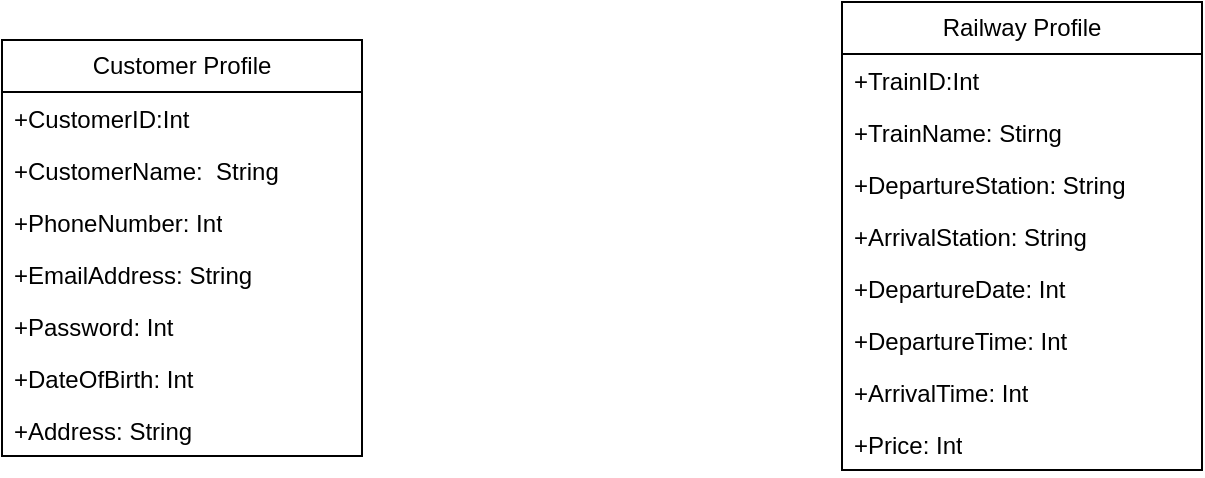 <mxfile version="24.8.8">
  <diagram name="Page-1" id="2ca16b54-16f6-2749-3443-fa8db7711227">
    <mxGraphModel dx="1238" dy="754" grid="1" gridSize="10" guides="1" tooltips="1" connect="1" arrows="1" fold="1" page="1" pageScale="1" pageWidth="1100" pageHeight="850" background="none" math="0" shadow="0">
      <root>
        <mxCell id="0" />
        <mxCell id="1" parent="0" />
        <mxCell id="_UUl5sIxdFlg-J7iK4EU-1" value="Customer Profile" style="swimlane;fontStyle=0;childLayout=stackLayout;horizontal=1;startSize=26;fillColor=none;horizontalStack=0;resizeParent=1;resizeParentMax=0;resizeLast=0;collapsible=1;marginBottom=0;whiteSpace=wrap;html=1;" vertex="1" parent="1">
          <mxGeometry x="150" y="210" width="180" height="208" as="geometry" />
        </mxCell>
        <mxCell id="_UUl5sIxdFlg-J7iK4EU-2" value="+CustomerID:Int" style="text;strokeColor=none;fillColor=none;align=left;verticalAlign=top;spacingLeft=4;spacingRight=4;overflow=hidden;rotatable=0;points=[[0,0.5],[1,0.5]];portConstraint=eastwest;whiteSpace=wrap;html=1;" vertex="1" parent="_UUl5sIxdFlg-J7iK4EU-1">
          <mxGeometry y="26" width="180" height="26" as="geometry" />
        </mxCell>
        <mxCell id="_UUl5sIxdFlg-J7iK4EU-3" value="&lt;span style=&quot;background-color: initial;&quot;&gt;+CustomerName:&amp;nbsp; String&lt;/span&gt;" style="text;strokeColor=none;fillColor=none;align=left;verticalAlign=top;spacingLeft=4;spacingRight=4;overflow=hidden;rotatable=0;points=[[0,0.5],[1,0.5]];portConstraint=eastwest;whiteSpace=wrap;html=1;" vertex="1" parent="_UUl5sIxdFlg-J7iK4EU-1">
          <mxGeometry y="52" width="180" height="26" as="geometry" />
        </mxCell>
        <mxCell id="_UUl5sIxdFlg-J7iK4EU-4" value="+PhoneNumber: Int" style="text;strokeColor=none;fillColor=none;align=left;verticalAlign=top;spacingLeft=4;spacingRight=4;overflow=hidden;rotatable=0;points=[[0,0.5],[1,0.5]];portConstraint=eastwest;whiteSpace=wrap;html=1;" vertex="1" parent="_UUl5sIxdFlg-J7iK4EU-1">
          <mxGeometry y="78" width="180" height="26" as="geometry" />
        </mxCell>
        <mxCell id="_UUl5sIxdFlg-J7iK4EU-5" value="+EmailAddress: String" style="text;strokeColor=none;fillColor=none;align=left;verticalAlign=top;spacingLeft=4;spacingRight=4;overflow=hidden;rotatable=0;points=[[0,0.5],[1,0.5]];portConstraint=eastwest;whiteSpace=wrap;html=1;" vertex="1" parent="_UUl5sIxdFlg-J7iK4EU-1">
          <mxGeometry y="104" width="180" height="26" as="geometry" />
        </mxCell>
        <mxCell id="_UUl5sIxdFlg-J7iK4EU-6" value="+Password: Int" style="text;strokeColor=none;fillColor=none;align=left;verticalAlign=top;spacingLeft=4;spacingRight=4;overflow=hidden;rotatable=0;points=[[0,0.5],[1,0.5]];portConstraint=eastwest;whiteSpace=wrap;html=1;" vertex="1" parent="_UUl5sIxdFlg-J7iK4EU-1">
          <mxGeometry y="130" width="180" height="26" as="geometry" />
        </mxCell>
        <mxCell id="_UUl5sIxdFlg-J7iK4EU-7" value="+DateOfBirth: Int" style="text;strokeColor=none;fillColor=none;align=left;verticalAlign=top;spacingLeft=4;spacingRight=4;overflow=hidden;rotatable=0;points=[[0,0.5],[1,0.5]];portConstraint=eastwest;whiteSpace=wrap;html=1;" vertex="1" parent="_UUl5sIxdFlg-J7iK4EU-1">
          <mxGeometry y="156" width="180" height="26" as="geometry" />
        </mxCell>
        <mxCell id="_UUl5sIxdFlg-J7iK4EU-8" value="+Address: String" style="text;strokeColor=none;fillColor=none;align=left;verticalAlign=top;spacingLeft=4;spacingRight=4;overflow=hidden;rotatable=0;points=[[0,0.5],[1,0.5]];portConstraint=eastwest;whiteSpace=wrap;html=1;" vertex="1" parent="_UUl5sIxdFlg-J7iK4EU-1">
          <mxGeometry y="182" width="180" height="26" as="geometry" />
        </mxCell>
        <mxCell id="_UUl5sIxdFlg-J7iK4EU-9" value="Railway Profile" style="swimlane;fontStyle=0;childLayout=stackLayout;horizontal=1;startSize=26;fillColor=none;horizontalStack=0;resizeParent=1;resizeParentMax=0;resizeLast=0;collapsible=1;marginBottom=0;whiteSpace=wrap;html=1;" vertex="1" parent="1">
          <mxGeometry x="570" y="191" width="180" height="234" as="geometry" />
        </mxCell>
        <mxCell id="_UUl5sIxdFlg-J7iK4EU-10" value="+TrainID:Int" style="text;strokeColor=none;fillColor=none;align=left;verticalAlign=top;spacingLeft=4;spacingRight=4;overflow=hidden;rotatable=0;points=[[0,0.5],[1,0.5]];portConstraint=eastwest;whiteSpace=wrap;html=1;" vertex="1" parent="_UUl5sIxdFlg-J7iK4EU-9">
          <mxGeometry y="26" width="180" height="26" as="geometry" />
        </mxCell>
        <mxCell id="_UUl5sIxdFlg-J7iK4EU-11" value="&lt;span style=&quot;background-color: initial;&quot;&gt;+TrainName: Stirng&lt;/span&gt;" style="text;strokeColor=none;fillColor=none;align=left;verticalAlign=top;spacingLeft=4;spacingRight=4;overflow=hidden;rotatable=0;points=[[0,0.5],[1,0.5]];portConstraint=eastwest;whiteSpace=wrap;html=1;" vertex="1" parent="_UUl5sIxdFlg-J7iK4EU-9">
          <mxGeometry y="52" width="180" height="26" as="geometry" />
        </mxCell>
        <mxCell id="_UUl5sIxdFlg-J7iK4EU-12" value="+DepartureStation: String" style="text;strokeColor=none;fillColor=none;align=left;verticalAlign=top;spacingLeft=4;spacingRight=4;overflow=hidden;rotatable=0;points=[[0,0.5],[1,0.5]];portConstraint=eastwest;whiteSpace=wrap;html=1;" vertex="1" parent="_UUl5sIxdFlg-J7iK4EU-9">
          <mxGeometry y="78" width="180" height="26" as="geometry" />
        </mxCell>
        <mxCell id="_UUl5sIxdFlg-J7iK4EU-13" value="+ArrivalStation: String" style="text;strokeColor=none;fillColor=none;align=left;verticalAlign=top;spacingLeft=4;spacingRight=4;overflow=hidden;rotatable=0;points=[[0,0.5],[1,0.5]];portConstraint=eastwest;whiteSpace=wrap;html=1;" vertex="1" parent="_UUl5sIxdFlg-J7iK4EU-9">
          <mxGeometry y="104" width="180" height="26" as="geometry" />
        </mxCell>
        <mxCell id="_UUl5sIxdFlg-J7iK4EU-14" value="+DepartureDate: Int" style="text;strokeColor=none;fillColor=none;align=left;verticalAlign=top;spacingLeft=4;spacingRight=4;overflow=hidden;rotatable=0;points=[[0,0.5],[1,0.5]];portConstraint=eastwest;whiteSpace=wrap;html=1;" vertex="1" parent="_UUl5sIxdFlg-J7iK4EU-9">
          <mxGeometry y="130" width="180" height="26" as="geometry" />
        </mxCell>
        <mxCell id="_UUl5sIxdFlg-J7iK4EU-15" value="+DepartureTime: Int" style="text;strokeColor=none;fillColor=none;align=left;verticalAlign=top;spacingLeft=4;spacingRight=4;overflow=hidden;rotatable=0;points=[[0,0.5],[1,0.5]];portConstraint=eastwest;whiteSpace=wrap;html=1;" vertex="1" parent="_UUl5sIxdFlg-J7iK4EU-9">
          <mxGeometry y="156" width="180" height="26" as="geometry" />
        </mxCell>
        <mxCell id="_UUl5sIxdFlg-J7iK4EU-16" value="+ArrivalTime: Int" style="text;strokeColor=none;fillColor=none;align=left;verticalAlign=top;spacingLeft=4;spacingRight=4;overflow=hidden;rotatable=0;points=[[0,0.5],[1,0.5]];portConstraint=eastwest;whiteSpace=wrap;html=1;" vertex="1" parent="_UUl5sIxdFlg-J7iK4EU-9">
          <mxGeometry y="182" width="180" height="26" as="geometry" />
        </mxCell>
        <mxCell id="_UUl5sIxdFlg-J7iK4EU-18" value="+Price: Int" style="text;strokeColor=none;fillColor=none;align=left;verticalAlign=top;spacingLeft=4;spacingRight=4;overflow=hidden;rotatable=0;points=[[0,0.5],[1,0.5]];portConstraint=eastwest;whiteSpace=wrap;html=1;" vertex="1" parent="_UUl5sIxdFlg-J7iK4EU-9">
          <mxGeometry y="208" width="180" height="26" as="geometry" />
        </mxCell>
      </root>
    </mxGraphModel>
  </diagram>
</mxfile>

